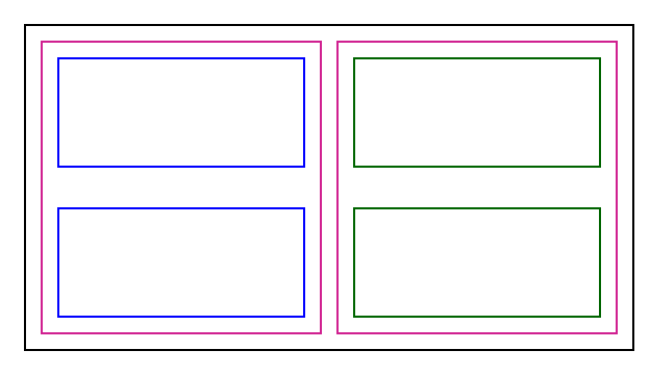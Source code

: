 graph {
//    graph [bgcolor=transparent]
    edge[style=invis];
    subgraph cluster0 {
        rankdir=LR;
        subgraph cluster1 {
            color=violetred;
            rankdir=TB;
            subgraph cluster2 {
                color=darkgreen;
                dummy0[style=invis];
            }
            subgraph cluster3 {
                color=darkgreen;
                dummy1[style=invis];
            }
            dummy0 -- dummy1;
        }
        subgraph cluster4 {
            color=violetred;
            rankdir=TB;
            subgraph cluster5 {
                color=blue;
                dummy2[style=invis];
            }
            subgraph cluster6 {
                color=blue;
                dummy3[style=invis];
            }
            dummy2 -- dummy3;
        }
    }
}
